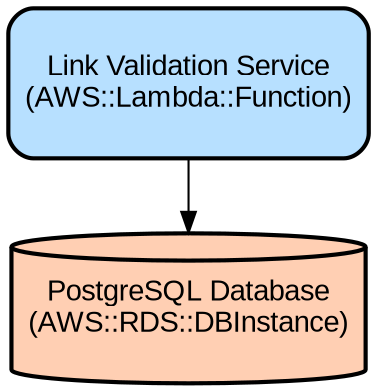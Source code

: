 digraph INFRA {
  node [ color = "black", fillcolor = "#E6E6E6", height =1, style = "filled,bold,rounded", fontname = "Arial" ];
  "PostgreSQL Database" [ label = "PostgreSQL Database
(AWS::RDS::DBInstance)", shape =cylinder, fillcolor = "#FFCFB3" ];
  "Link Validation Service" [ label = "Link Validation Service
(AWS::Lambda::Function)", shape =rectangle, fillcolor = "#B7E0FF" ];
  "Link Validation Service" -> "PostgreSQL Database";
}
